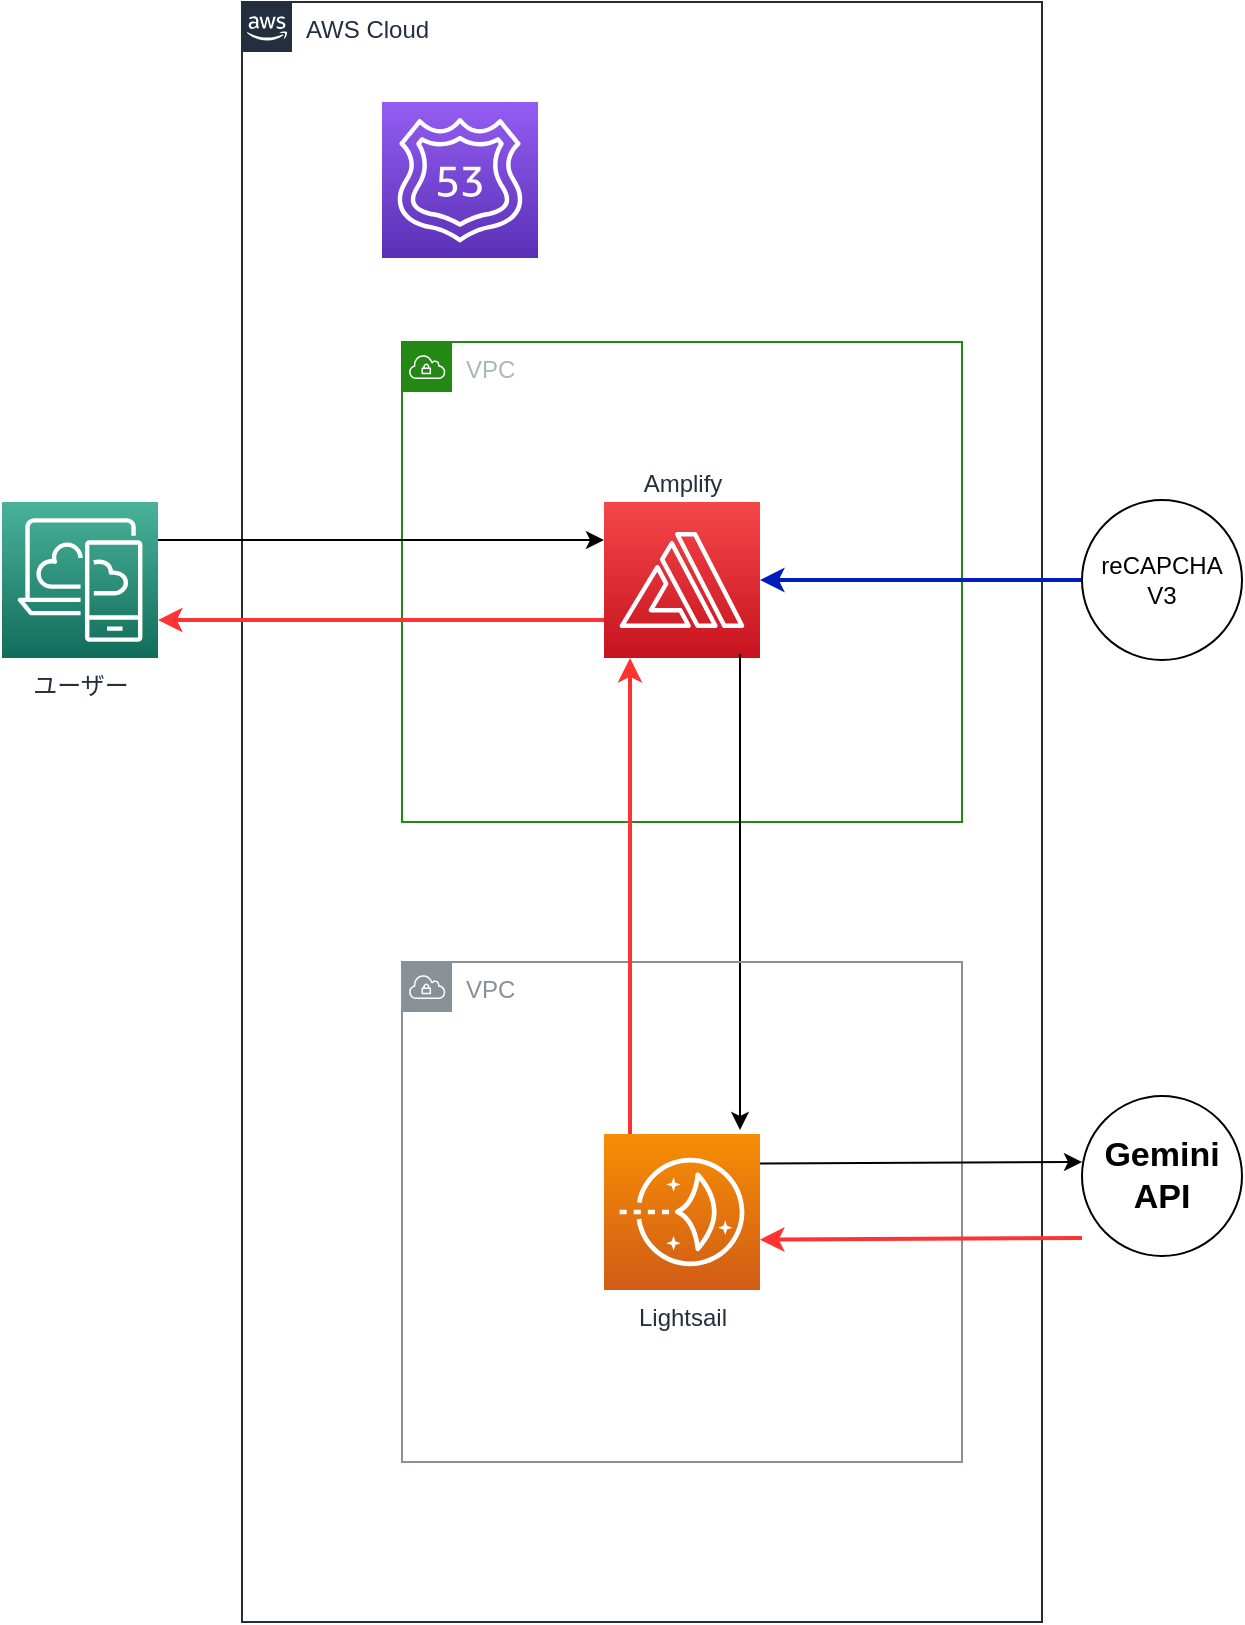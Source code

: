 <mxfile>
    <diagram id="l6rWY7aKwhd4r_eWb9yj" name="ページ1">
        <mxGraphModel dx="1482" dy="886" grid="1" gridSize="10" guides="1" tooltips="1" connect="1" arrows="1" fold="1" page="1" pageScale="1" pageWidth="827" pageHeight="1169" background="#ffffff" math="0" shadow="0">
            <root>
                <mxCell id="0"/>
                <mxCell id="1" parent="0"/>
                <mxCell id="2" value="AWS Cloud" style="points=[[0,0],[0.25,0],[0.5,0],[0.75,0],[1,0],[1,0.25],[1,0.5],[1,0.75],[1,1],[0.75,1],[0.5,1],[0.25,1],[0,1],[0,0.75],[0,0.5],[0,0.25]];outlineConnect=0;gradientColor=none;html=1;whiteSpace=wrap;fontSize=12;fontStyle=0;container=1;pointerEvents=0;collapsible=0;recursiveResize=0;shape=mxgraph.aws4.group;grIcon=mxgraph.aws4.group_aws_cloud_alt;strokeColor=#232F3E;fillColor=none;verticalAlign=top;align=left;spacingLeft=30;fontColor=#232F3E;dashed=0;" vertex="1" parent="1">
                    <mxGeometry x="200" y="30" width="400" height="810" as="geometry"/>
                </mxCell>
                <mxCell id="5" value="" style="sketch=0;points=[[0,0,0],[0.25,0,0],[0.5,0,0],[0.75,0,0],[1,0,0],[0,1,0],[0.25,1,0],[0.5,1,0],[0.75,1,0],[1,1,0],[0,0.25,0],[0,0.5,0],[0,0.75,0],[1,0.25,0],[1,0.5,0],[1,0.75,0]];outlineConnect=0;fontColor=#232F3E;gradientColor=#945DF2;gradientDirection=north;fillColor=#5A30B5;strokeColor=#ffffff;dashed=0;verticalLabelPosition=bottom;verticalAlign=top;align=center;html=1;fontSize=12;fontStyle=0;aspect=fixed;shape=mxgraph.aws4.resourceIcon;resIcon=mxgraph.aws4.route_53;" vertex="1" parent="2">
                    <mxGeometry x="70" y="50" width="78" height="78" as="geometry"/>
                </mxCell>
                <mxCell id="20" value="VPC" style="points=[[0,0],[0.25,0],[0.5,0],[0.75,0],[1,0],[1,0.25],[1,0.5],[1,0.75],[1,1],[0.75,1],[0.5,1],[0.25,1],[0,1],[0,0.75],[0,0.5],[0,0.25]];outlineConnect=0;gradientColor=none;html=1;whiteSpace=wrap;fontSize=12;fontStyle=0;container=1;pointerEvents=0;collapsible=0;recursiveResize=0;shape=mxgraph.aws4.group;grIcon=mxgraph.aws4.group_vpc;strokeColor=#248814;fillColor=none;verticalAlign=top;align=left;spacingLeft=30;fontColor=#AAB7B8;dashed=0;" vertex="1" parent="2">
                    <mxGeometry x="80" y="170" width="280" height="240" as="geometry"/>
                </mxCell>
                <mxCell id="21" value="Amplify" style="sketch=0;points=[[0,0,0],[0.25,0,0],[0.5,0,0],[0.75,0,0],[1,0,0],[0,1,0],[0.25,1,0],[0.5,1,0],[0.75,1,0],[1,1,0],[0,0.25,0],[0,0.5,0],[0,0.75,0],[1,0.25,0],[1,0.5,0],[1,0.75,0]];outlineConnect=0;fontColor=#232F3E;gradientColor=#F54749;gradientDirection=north;fillColor=#C7131F;strokeColor=#ffffff;dashed=0;verticalLabelPosition=top;verticalAlign=bottom;align=center;html=1;fontSize=12;fontStyle=0;aspect=fixed;shape=mxgraph.aws4.resourceIcon;resIcon=mxgraph.aws4.amplify;labelPosition=center;" vertex="1" parent="20">
                    <mxGeometry x="101" y="80" width="78" height="78" as="geometry"/>
                </mxCell>
                <mxCell id="38" style="edgeStyle=none;html=1;exitX=0.5;exitY=1;exitDx=0;exitDy=0;exitPerimeter=0;labelBackgroundColor=#FFFFFF;strokeColor=#000000;fontSize=17;fontColor=#000000;" edge="1" parent="20">
                    <mxGeometry relative="1" as="geometry">
                        <mxPoint x="169" y="156" as="sourcePoint"/>
                        <mxPoint x="169" y="394" as="targetPoint"/>
                    </mxGeometry>
                </mxCell>
                <mxCell id="24" value="VPC" style="sketch=0;outlineConnect=0;gradientColor=none;html=1;whiteSpace=wrap;fontSize=12;fontStyle=0;shape=mxgraph.aws4.group;grIcon=mxgraph.aws4.group_vpc;strokeColor=#879196;fillColor=none;verticalAlign=top;align=left;spacingLeft=30;fontColor=#879196;dashed=0;" vertex="1" parent="2">
                    <mxGeometry x="80" y="480" width="280" height="250" as="geometry"/>
                </mxCell>
                <mxCell id="41" style="edgeStyle=none;html=1;entryX=0;entryY=0.5;entryDx=0;entryDy=0;labelBackgroundColor=#FFFFFF;strokeColor=#000000;fontSize=17;fontColor=#000000;" edge="1" parent="2">
                    <mxGeometry relative="1" as="geometry">
                        <mxPoint x="259" y="580.805" as="sourcePoint"/>
                        <mxPoint x="420" y="580" as="targetPoint"/>
                    </mxGeometry>
                </mxCell>
                <mxCell id="44" style="edgeStyle=none;html=1;labelBackgroundColor=#FFFFFF;strokeColor=#FF3333;strokeWidth=2;fontSize=17;fontColor=#000000;" edge="1" parent="2">
                    <mxGeometry relative="1" as="geometry">
                        <mxPoint x="194" y="566" as="sourcePoint"/>
                        <mxPoint x="194" y="328" as="targetPoint"/>
                    </mxGeometry>
                </mxCell>
                <mxCell id="27" value="Lightsail" style="sketch=0;points=[[0,0,0],[0.25,0,0],[0.5,0,0],[0.75,0,0],[1,0,0],[0,1,0],[0.25,1,0],[0.5,1,0],[0.75,1,0],[1,1,0],[0,0.25,0],[0,0.5,0],[0,0.75,0],[1,0.25,0],[1,0.5,0],[1,0.75,0]];outlineConnect=0;fontColor=#232F3E;gradientColor=#F78E04;gradientDirection=north;fillColor=#D05C17;strokeColor=#ffffff;dashed=0;verticalLabelPosition=bottom;verticalAlign=top;align=center;html=1;fontSize=12;fontStyle=0;aspect=fixed;shape=mxgraph.aws4.resourceIcon;resIcon=mxgraph.aws4.lightsail;labelBackgroundColor=#FFFFFF;" vertex="1" parent="2">
                    <mxGeometry x="181" y="566" width="78" height="78" as="geometry"/>
                </mxCell>
                <mxCell id="43" style="edgeStyle=none;html=1;labelBackgroundColor=#FFFFFF;strokeColor=#FF3333;fontSize=17;fontColor=#000000;strokeWidth=2;" edge="1" parent="2">
                    <mxGeometry relative="1" as="geometry">
                        <mxPoint x="420" y="618" as="sourcePoint"/>
                        <mxPoint x="259" y="618.838" as="targetPoint"/>
                    </mxGeometry>
                </mxCell>
                <mxCell id="32" value="&lt;font style=&quot;font-size: 17px;&quot;&gt;&lt;b&gt;Gemini&lt;br&gt;API&lt;/b&gt;&lt;/font&gt;" style="ellipse;whiteSpace=wrap;html=1;labelBackgroundColor=none;" vertex="1" parent="2">
                    <mxGeometry x="420" y="547" width="80" height="80" as="geometry"/>
                </mxCell>
                <mxCell id="37" style="edgeStyle=none;html=1;entryX=0;entryY=0.5;entryDx=0;entryDy=0;entryPerimeter=0;fontSize=17;fontColor=#000000;strokeColor=#000000;" edge="1" parent="1">
                    <mxGeometry relative="1" as="geometry">
                        <mxPoint x="158" y="299" as="sourcePoint"/>
                        <mxPoint x="381" y="299" as="targetPoint"/>
                        <Array as="points">
                            <mxPoint x="370" y="299"/>
                        </Array>
                    </mxGeometry>
                </mxCell>
                <mxCell id="3" value="ユーザー" style="sketch=0;points=[[0,0,0],[0.25,0,0],[0.5,0,0],[0.75,0,0],[1,0,0],[0,1,0],[0.25,1,0],[0.5,1,0],[0.75,1,0],[1,1,0],[0,0.25,0],[0,0.5,0],[0,0.75,0],[1,0.25,0],[1,0.5,0],[1,0.75,0]];outlineConnect=0;fontColor=#232F3E;gradientColor=#4AB29A;gradientDirection=north;fillColor=#116D5B;strokeColor=#ffffff;dashed=0;verticalLabelPosition=bottom;verticalAlign=top;align=center;html=1;fontSize=12;fontStyle=0;aspect=fixed;shape=mxgraph.aws4.resourceIcon;resIcon=mxgraph.aws4.desktop_and_app_streaming;" vertex="1" parent="1">
                    <mxGeometry x="80" y="280" width="78" height="78" as="geometry"/>
                </mxCell>
                <mxCell id="45" style="edgeStyle=none;html=1;labelBackgroundColor=#FFFFFF;strokeColor=#FF3333;strokeWidth=2;fontSize=17;fontColor=#000000;entryX=1;entryY=0.5;entryDx=0;entryDy=0;entryPerimeter=0;" edge="1" parent="1">
                    <mxGeometry relative="1" as="geometry">
                        <mxPoint x="158" y="339" as="targetPoint"/>
                        <mxPoint x="381" y="339" as="sourcePoint"/>
                    </mxGeometry>
                </mxCell>
                <mxCell id="55" style="edgeStyle=none;html=1;labelBackgroundColor=#FFFFFF;strokeColor=#001DBC;strokeWidth=2;fontSize=12;fontColor=#000000;fillColor=#0050ef;" edge="1" parent="1" source="53" target="21">
                    <mxGeometry relative="1" as="geometry"/>
                </mxCell>
                <mxCell id="53" value="&lt;font style=&quot;font-size: 12px;&quot;&gt;reCAPCHA&lt;/font&gt;&lt;br&gt;V3" style="ellipse;whiteSpace=wrap;html=1;labelBackgroundColor=none;" vertex="1" parent="1">
                    <mxGeometry x="620" y="279" width="80" height="80" as="geometry"/>
                </mxCell>
            </root>
        </mxGraphModel>
    </diagram>
</mxfile>